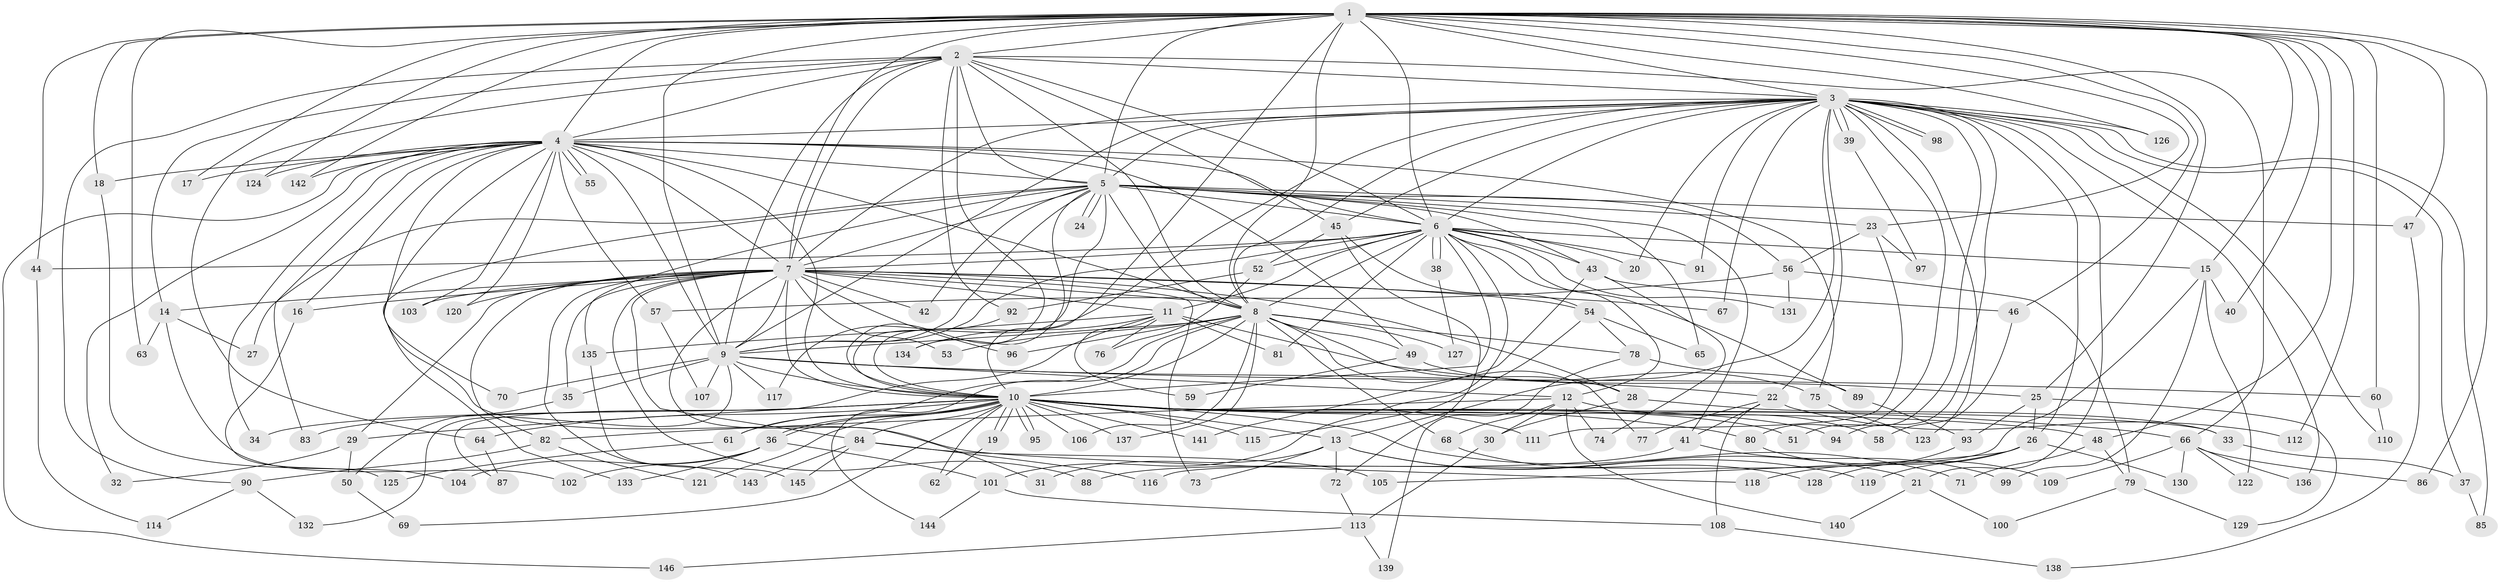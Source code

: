 // Generated by graph-tools (version 1.1) at 2025/43/03/09/25 04:43:02]
// undirected, 146 vertices, 317 edges
graph export_dot {
graph [start="1"]
  node [color=gray90,style=filled];
  1;
  2;
  3;
  4;
  5;
  6;
  7;
  8;
  9;
  10;
  11;
  12;
  13;
  14;
  15;
  16;
  17;
  18;
  19;
  20;
  21;
  22;
  23;
  24;
  25;
  26;
  27;
  28;
  29;
  30;
  31;
  32;
  33;
  34;
  35;
  36;
  37;
  38;
  39;
  40;
  41;
  42;
  43;
  44;
  45;
  46;
  47;
  48;
  49;
  50;
  51;
  52;
  53;
  54;
  55;
  56;
  57;
  58;
  59;
  60;
  61;
  62;
  63;
  64;
  65;
  66;
  67;
  68;
  69;
  70;
  71;
  72;
  73;
  74;
  75;
  76;
  77;
  78;
  79;
  80;
  81;
  82;
  83;
  84;
  85;
  86;
  87;
  88;
  89;
  90;
  91;
  92;
  93;
  94;
  95;
  96;
  97;
  98;
  99;
  100;
  101;
  102;
  103;
  104;
  105;
  106;
  107;
  108;
  109;
  110;
  111;
  112;
  113;
  114;
  115;
  116;
  117;
  118;
  119;
  120;
  121;
  122;
  123;
  124;
  125;
  126;
  127;
  128;
  129;
  130;
  131;
  132;
  133;
  134;
  135;
  136;
  137;
  138;
  139;
  140;
  141;
  142;
  143;
  144;
  145;
  146;
  1 -- 2;
  1 -- 3;
  1 -- 4;
  1 -- 5;
  1 -- 6;
  1 -- 7;
  1 -- 8;
  1 -- 9;
  1 -- 10;
  1 -- 15;
  1 -- 17;
  1 -- 18;
  1 -- 23;
  1 -- 25;
  1 -- 40;
  1 -- 44;
  1 -- 46;
  1 -- 47;
  1 -- 48;
  1 -- 60;
  1 -- 63;
  1 -- 86;
  1 -- 112;
  1 -- 124;
  1 -- 126;
  1 -- 142;
  2 -- 3;
  2 -- 4;
  2 -- 5;
  2 -- 6;
  2 -- 7;
  2 -- 8;
  2 -- 9;
  2 -- 10;
  2 -- 14;
  2 -- 45;
  2 -- 64;
  2 -- 66;
  2 -- 90;
  2 -- 92;
  3 -- 4;
  3 -- 5;
  3 -- 6;
  3 -- 7;
  3 -- 8;
  3 -- 9;
  3 -- 10;
  3 -- 13;
  3 -- 20;
  3 -- 21;
  3 -- 22;
  3 -- 26;
  3 -- 37;
  3 -- 39;
  3 -- 39;
  3 -- 45;
  3 -- 51;
  3 -- 67;
  3 -- 80;
  3 -- 85;
  3 -- 91;
  3 -- 94;
  3 -- 98;
  3 -- 98;
  3 -- 110;
  3 -- 123;
  3 -- 126;
  3 -- 136;
  4 -- 5;
  4 -- 6;
  4 -- 7;
  4 -- 8;
  4 -- 9;
  4 -- 10;
  4 -- 16;
  4 -- 17;
  4 -- 18;
  4 -- 32;
  4 -- 34;
  4 -- 49;
  4 -- 55;
  4 -- 55;
  4 -- 57;
  4 -- 70;
  4 -- 75;
  4 -- 83;
  4 -- 103;
  4 -- 118;
  4 -- 120;
  4 -- 124;
  4 -- 142;
  4 -- 146;
  5 -- 6;
  5 -- 7;
  5 -- 8;
  5 -- 9;
  5 -- 10;
  5 -- 23;
  5 -- 24;
  5 -- 24;
  5 -- 27;
  5 -- 41;
  5 -- 42;
  5 -- 43;
  5 -- 47;
  5 -- 56;
  5 -- 65;
  5 -- 133;
  5 -- 134;
  5 -- 135;
  6 -- 7;
  6 -- 8;
  6 -- 9;
  6 -- 10;
  6 -- 11;
  6 -- 12;
  6 -- 15;
  6 -- 20;
  6 -- 38;
  6 -- 38;
  6 -- 43;
  6 -- 44;
  6 -- 52;
  6 -- 81;
  6 -- 89;
  6 -- 91;
  6 -- 101;
  6 -- 131;
  7 -- 8;
  7 -- 9;
  7 -- 10;
  7 -- 11;
  7 -- 14;
  7 -- 16;
  7 -- 28;
  7 -- 29;
  7 -- 31;
  7 -- 35;
  7 -- 42;
  7 -- 53;
  7 -- 54;
  7 -- 67;
  7 -- 73;
  7 -- 82;
  7 -- 84;
  7 -- 88;
  7 -- 96;
  7 -- 103;
  7 -- 120;
  7 -- 143;
  8 -- 9;
  8 -- 10;
  8 -- 28;
  8 -- 49;
  8 -- 53;
  8 -- 61;
  8 -- 68;
  8 -- 77;
  8 -- 78;
  8 -- 96;
  8 -- 106;
  8 -- 127;
  8 -- 137;
  8 -- 144;
  9 -- 10;
  9 -- 12;
  9 -- 22;
  9 -- 35;
  9 -- 60;
  9 -- 70;
  9 -- 107;
  9 -- 117;
  9 -- 132;
  10 -- 13;
  10 -- 19;
  10 -- 19;
  10 -- 29;
  10 -- 33;
  10 -- 34;
  10 -- 36;
  10 -- 36;
  10 -- 48;
  10 -- 51;
  10 -- 61;
  10 -- 62;
  10 -- 64;
  10 -- 66;
  10 -- 69;
  10 -- 71;
  10 -- 80;
  10 -- 83;
  10 -- 84;
  10 -- 94;
  10 -- 95;
  10 -- 95;
  10 -- 106;
  10 -- 111;
  10 -- 115;
  10 -- 121;
  10 -- 137;
  10 -- 141;
  11 -- 25;
  11 -- 59;
  11 -- 76;
  11 -- 81;
  11 -- 87;
  11 -- 134;
  11 -- 135;
  12 -- 30;
  12 -- 58;
  12 -- 68;
  12 -- 74;
  12 -- 82;
  12 -- 140;
  13 -- 21;
  13 -- 31;
  13 -- 72;
  13 -- 73;
  13 -- 119;
  14 -- 27;
  14 -- 63;
  14 -- 102;
  15 -- 40;
  15 -- 99;
  15 -- 116;
  15 -- 122;
  16 -- 125;
  18 -- 104;
  19 -- 62;
  21 -- 100;
  21 -- 140;
  22 -- 41;
  22 -- 77;
  22 -- 108;
  22 -- 112;
  23 -- 56;
  23 -- 97;
  23 -- 111;
  25 -- 26;
  25 -- 93;
  25 -- 129;
  26 -- 105;
  26 -- 118;
  26 -- 119;
  26 -- 130;
  28 -- 30;
  28 -- 33;
  29 -- 32;
  29 -- 50;
  30 -- 113;
  33 -- 37;
  35 -- 50;
  36 -- 101;
  36 -- 102;
  36 -- 104;
  36 -- 133;
  37 -- 85;
  38 -- 127;
  39 -- 97;
  41 -- 88;
  41 -- 99;
  43 -- 46;
  43 -- 74;
  43 -- 141;
  44 -- 114;
  45 -- 52;
  45 -- 54;
  45 -- 72;
  46 -- 58;
  47 -- 138;
  48 -- 71;
  48 -- 79;
  49 -- 59;
  49 -- 75;
  50 -- 69;
  52 -- 76;
  52 -- 92;
  54 -- 65;
  54 -- 78;
  54 -- 115;
  56 -- 57;
  56 -- 79;
  56 -- 131;
  57 -- 107;
  60 -- 110;
  61 -- 125;
  64 -- 87;
  66 -- 86;
  66 -- 109;
  66 -- 122;
  66 -- 130;
  66 -- 136;
  68 -- 128;
  72 -- 113;
  75 -- 123;
  78 -- 89;
  78 -- 139;
  79 -- 100;
  79 -- 129;
  80 -- 109;
  82 -- 90;
  82 -- 121;
  84 -- 105;
  84 -- 116;
  84 -- 143;
  84 -- 145;
  89 -- 93;
  90 -- 114;
  90 -- 132;
  92 -- 117;
  93 -- 128;
  101 -- 108;
  101 -- 144;
  108 -- 138;
  113 -- 139;
  113 -- 146;
  135 -- 145;
}
